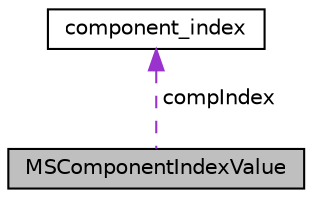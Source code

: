 digraph "MSComponentIndexValue"
{
  edge [fontname="Helvetica",fontsize="10",labelfontname="Helvetica",labelfontsize="10"];
  node [fontname="Helvetica",fontsize="10",shape=record];
  Node1 [label="MSComponentIndexValue",height=0.2,width=0.4,color="black", fillcolor="grey75", style="filled", fontcolor="black"];
  Node2 -> Node1 [dir="back",color="darkorchid3",fontsize="10",style="dashed",label=" compIndex" ,fontname="Helvetica"];
  Node2 [label="component_index",height=0.2,width=0.4,color="black", fillcolor="white", style="filled",URL="$structcomponent__index.html"];
}
